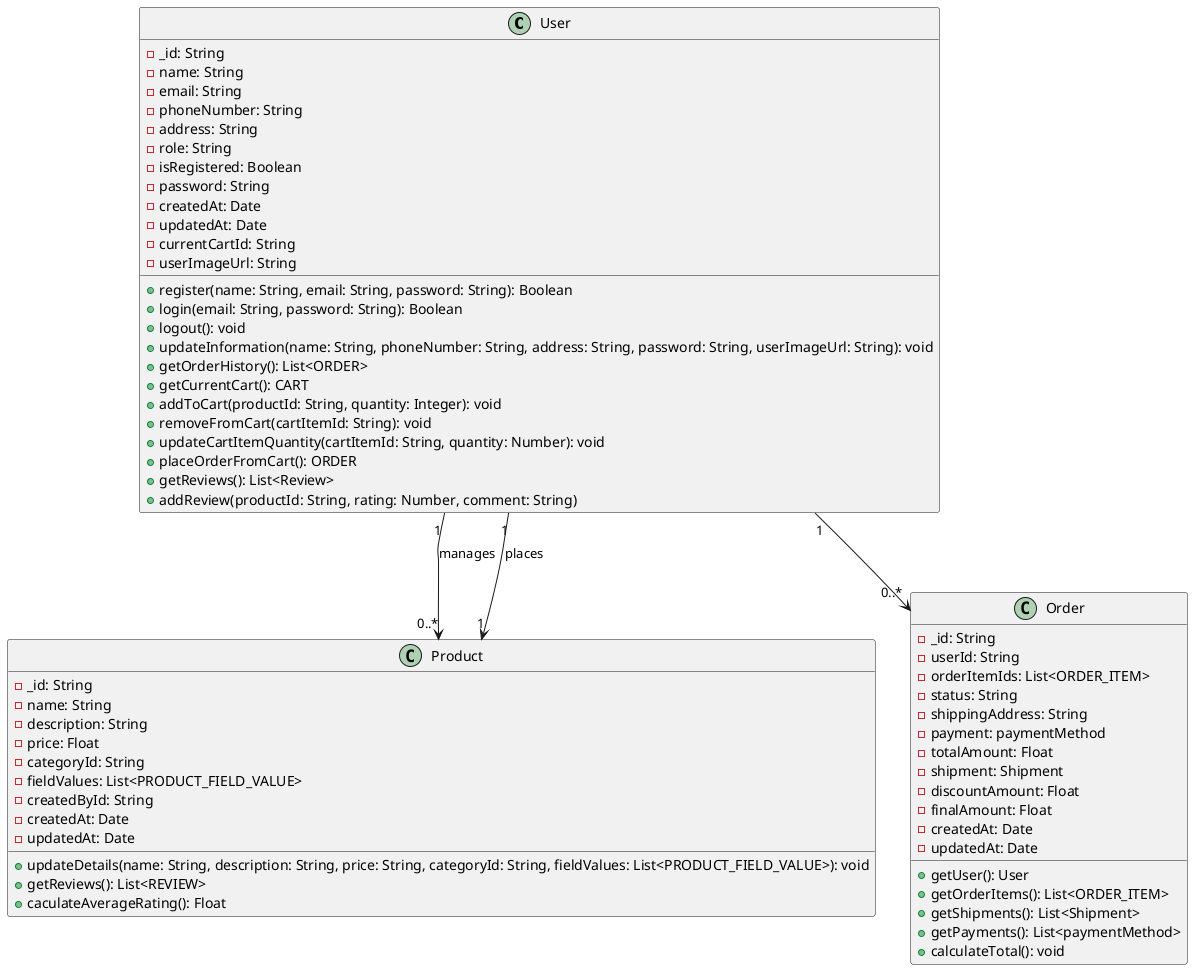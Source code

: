 @startuml

' Hide empty fields for cleaner diagram
hide empty members

' USER CLASS
class User {
  - _id: String
  - name: String
  - email: String
  - phoneNumber: String
  - address: String
  - role: String
  - isRegistered: Boolean
  - password: String
  - createdAt: Date
  - updatedAt: Date
  - currentCartId: String
  - userImageUrl: String

  + register(name: String, email: String, password: String): Boolean
  + login(email: String, password: String): Boolean
  + logout(): void
  + updateInformation(name: String, phoneNumber: String, address: String, password: String, userImageUrl: String): void
  + getOrderHistory(): List<ORDER>
  + getCurrentCart(): CART
  + addToCart(productId: String, quantity: Integer): void
  + removeFromCart(cartItemId: String): void
  + updateCartItemQuantity(cartItemId: String, quantity: Number): void
  + placeOrderFromCart(): ORDER
  + getReviews(): List<Review>
  + addReview(productId: String, rating: Number, comment: String)
}

' PRODUCT CLASS
class Product {
  - _id: String
  - name: String
  - description: String
  - price: Float
  - categoryId: String
  - fieldValues: List<PRODUCT_FIELD_VALUE>
  - createdById: String
  - createdAt: Date
  - updatedAt: Date

  + updateDetails(name: String, description: String, price: String, categoryId: String, fieldValues: List<PRODUCT_FIELD_VALUE>): void
  + getReviews(): List<REVIEW>
  + caculateAverageRating(): Float
}

' ORDER CLASS
class Order {
  - _id: String
  - userId: String
  - orderItemIds: List<ORDER_ITEM>
  - status: String
  - shippingAddress: String
  - payment: paymentMethod
  - totalAmount: Float
  - shipment: Shipment
  - discountAmount: Float
  - finalAmount: Float
  - createdAt: Date
  - updatedAt: Date

  + getUser(): User
  + getOrderItems(): List<ORDER_ITEM>
  + getShipments(): List<Shipment>
  + getPayments(): List<paymentMethod>
  + calculateTotal(): void
}

' Relationships
User "1" --> "0..*" Order
User "1" --> "0..*" Product : manages
User "1" --> "1" Product : places

@enduml
